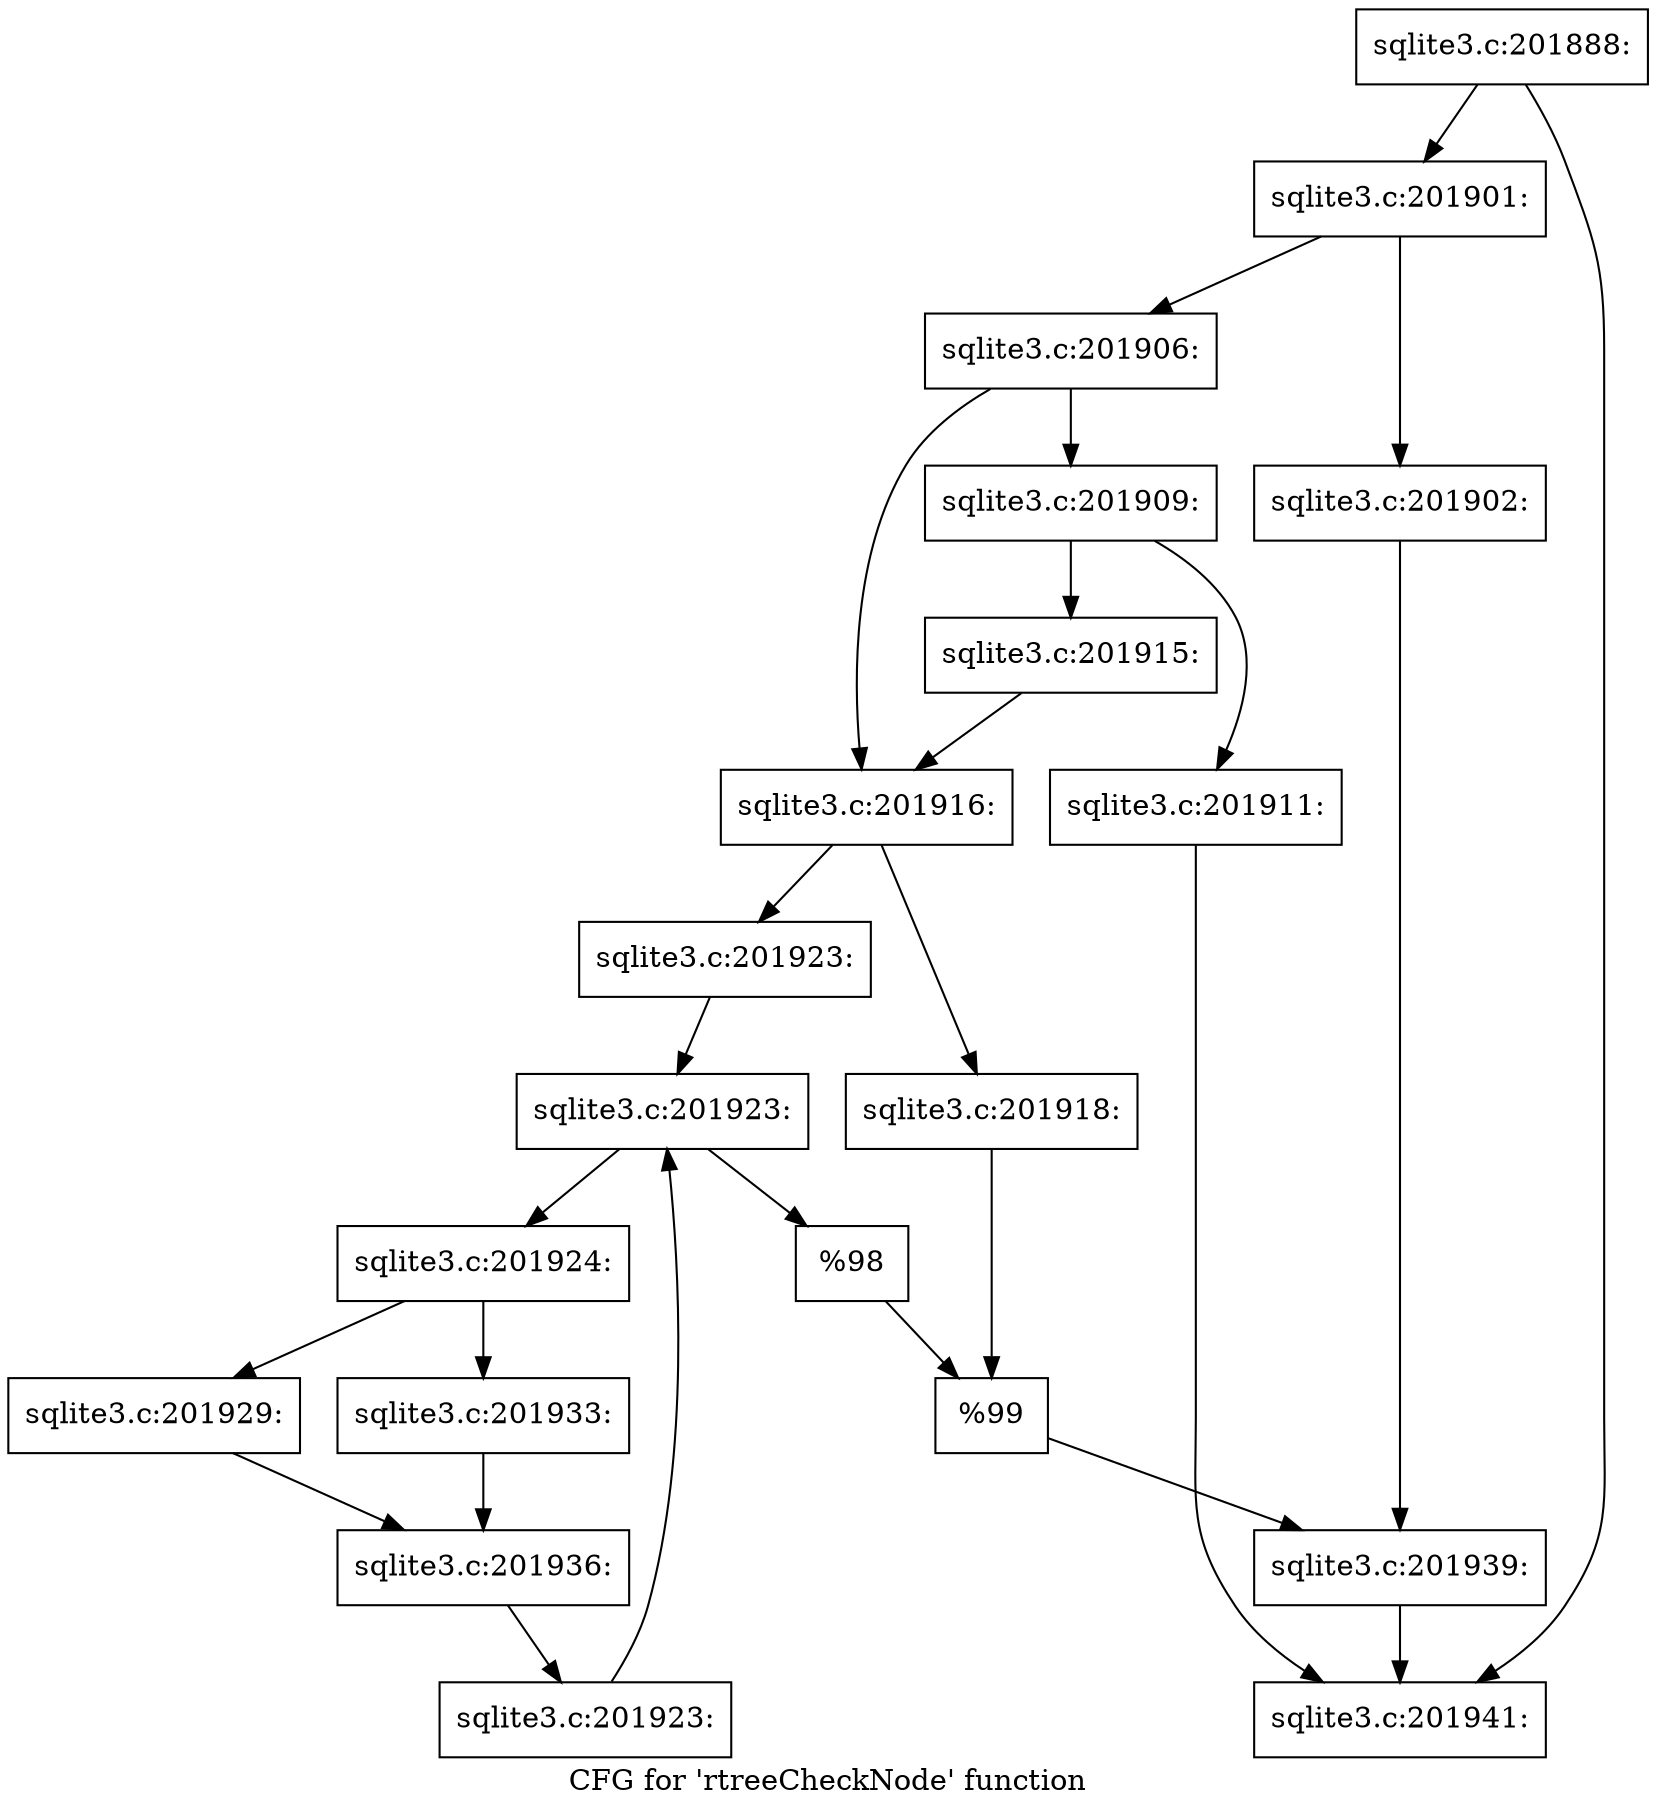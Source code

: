 digraph "CFG for 'rtreeCheckNode' function" {
	label="CFG for 'rtreeCheckNode' function";

	Node0x55c0fb435980 [shape=record,label="{sqlite3.c:201888:}"];
	Node0x55c0fb435980 -> Node0x55c0f6e966a0;
	Node0x55c0fb435980 -> Node0x55c0fb43b640;
	Node0x55c0f6e966a0 [shape=record,label="{sqlite3.c:201901:}"];
	Node0x55c0f6e966a0 -> Node0x55c0fb43bbc0;
	Node0x55c0f6e966a0 -> Node0x55c0fb43bc60;
	Node0x55c0fb43bbc0 [shape=record,label="{sqlite3.c:201902:}"];
	Node0x55c0fb43bbc0 -> Node0x55c0fb43bc10;
	Node0x55c0fb43bc60 [shape=record,label="{sqlite3.c:201906:}"];
	Node0x55c0fb43bc60 -> Node0x55c0fb43c900;
	Node0x55c0fb43bc60 -> Node0x55c0fb43c950;
	Node0x55c0fb43c900 [shape=record,label="{sqlite3.c:201909:}"];
	Node0x55c0fb43c900 -> Node0x55c0fb43ce70;
	Node0x55c0fb43c900 -> Node0x55c0fb43cec0;
	Node0x55c0fb43ce70 [shape=record,label="{sqlite3.c:201911:}"];
	Node0x55c0fb43ce70 -> Node0x55c0fb43b640;
	Node0x55c0fb43cec0 [shape=record,label="{sqlite3.c:201915:}"];
	Node0x55c0fb43cec0 -> Node0x55c0fb43c950;
	Node0x55c0fb43c950 [shape=record,label="{sqlite3.c:201916:}"];
	Node0x55c0fb43c950 -> Node0x55c0fb43ddd0;
	Node0x55c0fb43c950 -> Node0x55c0fb43de70;
	Node0x55c0fb43ddd0 [shape=record,label="{sqlite3.c:201918:}"];
	Node0x55c0fb43ddd0 -> Node0x55c0fb43de20;
	Node0x55c0fb43de70 [shape=record,label="{sqlite3.c:201923:}"];
	Node0x55c0fb43de70 -> Node0x55c0fb43f170;
	Node0x55c0fb43f170 [shape=record,label="{sqlite3.c:201923:}"];
	Node0x55c0fb43f170 -> Node0x55c0fb43f390;
	Node0x55c0fb43f170 -> Node0x55c0fb43ee50;
	Node0x55c0fb43f390 [shape=record,label="{sqlite3.c:201924:}"];
	Node0x55c0fb43f390 -> Node0x55c0f6e96740;
	Node0x55c0fb43f390 -> Node0x55c0fb4414a0;
	Node0x55c0f6e96740 [shape=record,label="{sqlite3.c:201929:}"];
	Node0x55c0f6e96740 -> Node0x55c0fb441120;
	Node0x55c0fb4414a0 [shape=record,label="{sqlite3.c:201933:}"];
	Node0x55c0fb4414a0 -> Node0x55c0fb441120;
	Node0x55c0fb441120 [shape=record,label="{sqlite3.c:201936:}"];
	Node0x55c0fb441120 -> Node0x55c0fb43f300;
	Node0x55c0fb43f300 [shape=record,label="{sqlite3.c:201923:}"];
	Node0x55c0fb43f300 -> Node0x55c0fb43f170;
	Node0x55c0fb43ee50 [shape=record,label="{%98}"];
	Node0x55c0fb43ee50 -> Node0x55c0fb43de20;
	Node0x55c0fb43de20 [shape=record,label="{%99}"];
	Node0x55c0fb43de20 -> Node0x55c0fb43bc10;
	Node0x55c0fb43bc10 [shape=record,label="{sqlite3.c:201939:}"];
	Node0x55c0fb43bc10 -> Node0x55c0fb43b640;
	Node0x55c0fb43b640 [shape=record,label="{sqlite3.c:201941:}"];
}
